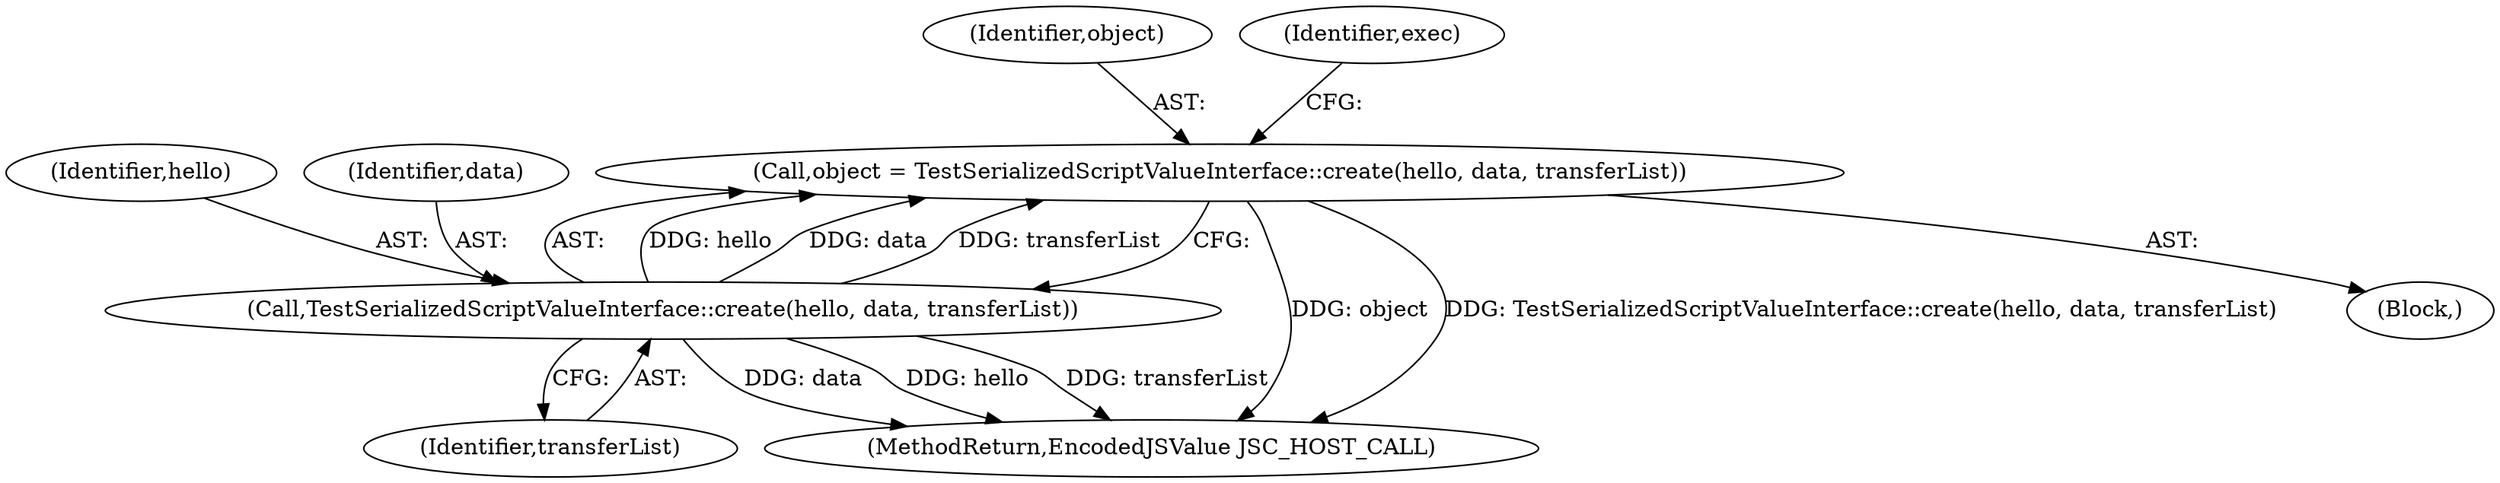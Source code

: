 digraph "0_Chrome_b944f670bb7a8a919daac497a4ea0536c954c201_53@API" {
"1000133" [label="(Call,object = TestSerializedScriptValueInterface::create(hello, data, transferList))"];
"1000135" [label="(Call,TestSerializedScriptValueInterface::create(hello, data, transferList))"];
"1000136" [label="(Identifier,hello)"];
"1000133" [label="(Call,object = TestSerializedScriptValueInterface::create(hello, data, transferList))"];
"1000102" [label="(Block,)"];
"1000137" [label="(Identifier,data)"];
"1000134" [label="(Identifier,object)"];
"1000146" [label="(MethodReturn,EncodedJSValue JSC_HOST_CALL)"];
"1000138" [label="(Identifier,transferList)"];
"1000135" [label="(Call,TestSerializedScriptValueInterface::create(hello, data, transferList))"];
"1000143" [label="(Identifier,exec)"];
"1000133" -> "1000102"  [label="AST: "];
"1000133" -> "1000135"  [label="CFG: "];
"1000134" -> "1000133"  [label="AST: "];
"1000135" -> "1000133"  [label="AST: "];
"1000143" -> "1000133"  [label="CFG: "];
"1000133" -> "1000146"  [label="DDG: object"];
"1000133" -> "1000146"  [label="DDG: TestSerializedScriptValueInterface::create(hello, data, transferList)"];
"1000135" -> "1000133"  [label="DDG: hello"];
"1000135" -> "1000133"  [label="DDG: data"];
"1000135" -> "1000133"  [label="DDG: transferList"];
"1000135" -> "1000138"  [label="CFG: "];
"1000136" -> "1000135"  [label="AST: "];
"1000137" -> "1000135"  [label="AST: "];
"1000138" -> "1000135"  [label="AST: "];
"1000135" -> "1000146"  [label="DDG: hello"];
"1000135" -> "1000146"  [label="DDG: transferList"];
"1000135" -> "1000146"  [label="DDG: data"];
}
